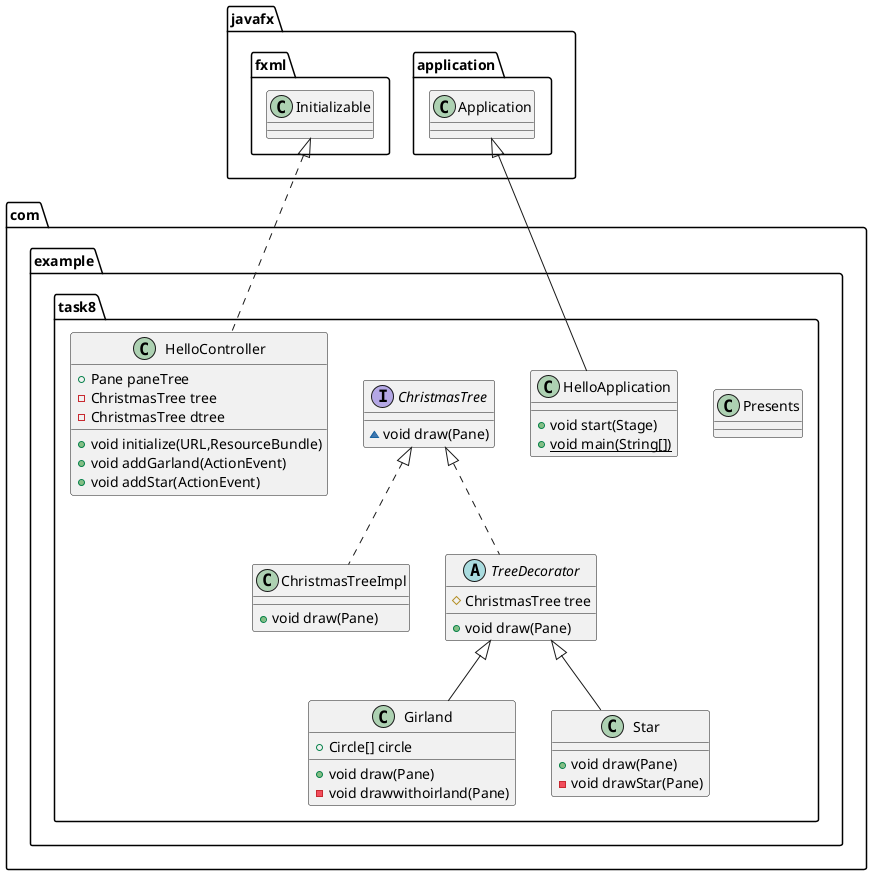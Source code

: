 @startuml
class com.example.task8.Presents {
}
class com.example.task8.HelloApplication {
+ void start(Stage)
+ {static} void main(String[])
}

class com.example.task8.Girland {
+ Circle[] circle
+ void draw(Pane)
- void drawwithoirland(Pane)
}


interface com.example.task8.ChristmasTree {
~ void draw(Pane)
}

class com.example.task8.HelloController {
+ Pane paneTree
- ChristmasTree tree
- ChristmasTree dtree
+ void initialize(URL,ResourceBundle)
+ void addGarland(ActionEvent)
+ void addStar(ActionEvent)
}


class com.example.task8.Star {
+ void draw(Pane)
- void drawStar(Pane)
}

class com.example.task8.ChristmasTreeImpl {
+ void draw(Pane)
}

abstract class com.example.task8.TreeDecorator {
# ChristmasTree tree
+ void draw(Pane)
}




javafx.application.Application <|-- com.example.task8.HelloApplication
com.example.task8.TreeDecorator <|-- com.example.task8.Girland
javafx.fxml.Initializable <|.. com.example.task8.HelloController
com.example.task8.TreeDecorator <|-- com.example.task8.Star
com.example.task8.ChristmasTree <|.. com.example.task8.ChristmasTreeImpl
com.example.task8.ChristmasTree <|.. com.example.task8.TreeDecorator
@enduml